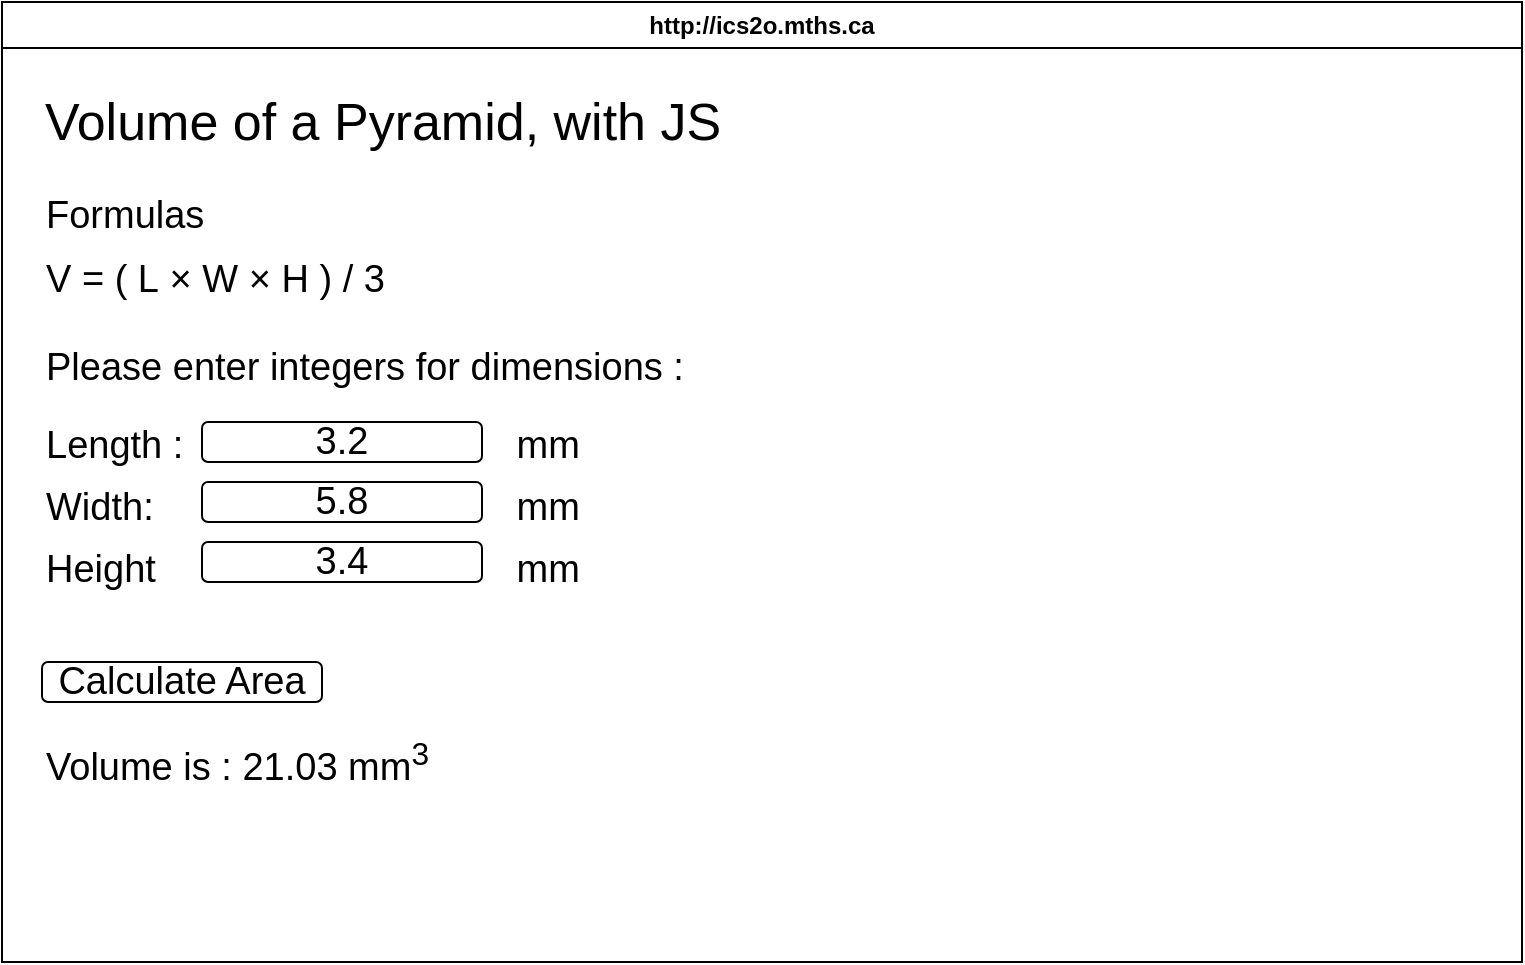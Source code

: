 <mxfile>
    <diagram id="HIP3nbAZw_EuaXWnEj3U" name="Page-1">
        <mxGraphModel dx="1348" dy="860" grid="1" gridSize="10" guides="1" tooltips="1" connect="1" arrows="1" fold="1" page="1" pageScale="1" pageWidth="850" pageHeight="1100" math="0" shadow="0">
            <root>
                <mxCell id="0"/>
                <mxCell id="1" parent="0"/>
                <mxCell id="7" value="http://ics2o.mths.ca" style="swimlane;whiteSpace=wrap;html=1;" parent="1" vertex="1">
                    <mxGeometry x="40" y="40" width="760" height="480" as="geometry"/>
                </mxCell>
                <mxCell id="8" value="http://ics2o.mths.ca" style="swimlane;whiteSpace=wrap;html=1;" vertex="1" parent="1">
                    <mxGeometry x="40" y="40" width="760" height="480" as="geometry"/>
                </mxCell>
                <mxCell id="9" value="&lt;span style=&quot;font-size: 26px;&quot;&gt;Volume of a Pyramid, with JS&lt;/span&gt;" style="text;html=1;align=center;verticalAlign=middle;resizable=0;points=[];autosize=1;strokeColor=none;fillColor=none;" vertex="1" parent="8">
                    <mxGeometry x="10" y="40" width="360" height="40" as="geometry"/>
                </mxCell>
                <mxCell id="10" value="&lt;font color=&quot;#000000&quot;&gt;&lt;font style=&quot;font-size: 19px;&quot;&gt;&lt;span style=&quot;font-size: 19px;&quot;&gt;Formulas&lt;/span&gt;&lt;br&gt;&lt;font style=&quot;font-size: 19px;&quot;&gt;V = ( L&amp;nbsp;&lt;/font&gt;&lt;/font&gt;&lt;span style=&quot;font-size: 19px;&quot;&gt;&lt;font style=&quot;font-size: 19px;&quot;&gt;× W&amp;nbsp;&lt;/font&gt;&lt;/span&gt;&lt;font style=&quot;font-size: 19px;&quot;&gt;× H ) / 3&lt;/font&gt;&lt;/font&gt;" style="text;html=1;align=left;verticalAlign=middle;resizable=0;points=[];autosize=1;strokeColor=none;fillColor=none;fontSize=26;" vertex="1" parent="8">
                    <mxGeometry x="20" y="80" width="190" height="80" as="geometry"/>
                </mxCell>
                <mxCell id="11" value="&lt;font style=&quot;font-size: 19px;&quot;&gt;Please enter integers for dimensions :&lt;br&gt;&lt;/font&gt;" style="text;html=1;align=left;verticalAlign=middle;resizable=0;points=[];autosize=1;strokeColor=none;fillColor=none;fontSize=26;" vertex="1" parent="8">
                    <mxGeometry x="20" y="160" width="340" height="40" as="geometry"/>
                </mxCell>
                <mxCell id="12" value="&lt;font style=&quot;font-size: 19px;&quot;&gt;Length :&lt;br&gt;Width:&lt;br&gt;Height&amp;nbsp;&lt;br&gt;&lt;/font&gt;" style="text;html=1;align=left;verticalAlign=middle;resizable=0;points=[];autosize=1;strokeColor=none;fillColor=none;fontSize=26;" vertex="1" parent="8">
                    <mxGeometry x="20" y="195" width="90" height="110" as="geometry"/>
                </mxCell>
                <mxCell id="13" value="3.2" style="rounded=1;whiteSpace=wrap;html=1;fontSize=19;" vertex="1" parent="8">
                    <mxGeometry x="100" y="210" width="140" height="20" as="geometry"/>
                </mxCell>
                <mxCell id="14" value="5.8" style="rounded=1;whiteSpace=wrap;html=1;fontSize=19;" vertex="1" parent="8">
                    <mxGeometry x="100" y="240" width="140" height="20" as="geometry"/>
                </mxCell>
                <mxCell id="15" value="3.4" style="rounded=1;whiteSpace=wrap;html=1;fontSize=19;" vertex="1" parent="8">
                    <mxGeometry x="100" y="270" width="140" height="20" as="geometry"/>
                </mxCell>
                <mxCell id="16" value="&lt;font style=&quot;font-size: 19px;&quot;&gt;&amp;nbsp;mm&lt;br&gt;&amp;nbsp;mm&lt;br&gt;&amp;nbsp;mm&amp;nbsp;&lt;br&gt;&lt;/font&gt;" style="text;html=1;align=left;verticalAlign=middle;resizable=0;points=[];autosize=1;strokeColor=none;fillColor=none;fontSize=26;" vertex="1" parent="8">
                    <mxGeometry x="250" y="195" width="70" height="110" as="geometry"/>
                </mxCell>
                <mxCell id="17" value="Calculate Area" style="rounded=1;whiteSpace=wrap;html=1;fontSize=19;" vertex="1" parent="8">
                    <mxGeometry x="20" y="330" width="140" height="20" as="geometry"/>
                </mxCell>
                <mxCell id="18" value="&lt;font style=&quot;font-size: 19px;&quot;&gt;Volume is : 21.03 mm&lt;sup&gt;3&lt;/sup&gt;&lt;br&gt;&lt;/font&gt;" style="text;html=1;align=left;verticalAlign=middle;resizable=0;points=[];autosize=1;strokeColor=none;fillColor=none;fontSize=26;" vertex="1" parent="8">
                    <mxGeometry x="20" y="360" width="210" height="40" as="geometry"/>
                </mxCell>
                <mxCell id="22" value="" style="shape=image;verticalLabelPosition=bottom;labelBackgroundColor=default;verticalAlign=top;aspect=fixed;imageAspect=0;image=https://www.symbolab.com/public/img/geometry/rectangular_pyramid.png;" vertex="1" parent="8">
                    <mxGeometry x="420" y="91.1" width="294" height="268.9" as="geometry"/>
                </mxCell>
            </root>
        </mxGraphModel>
    </diagram>
</mxfile>